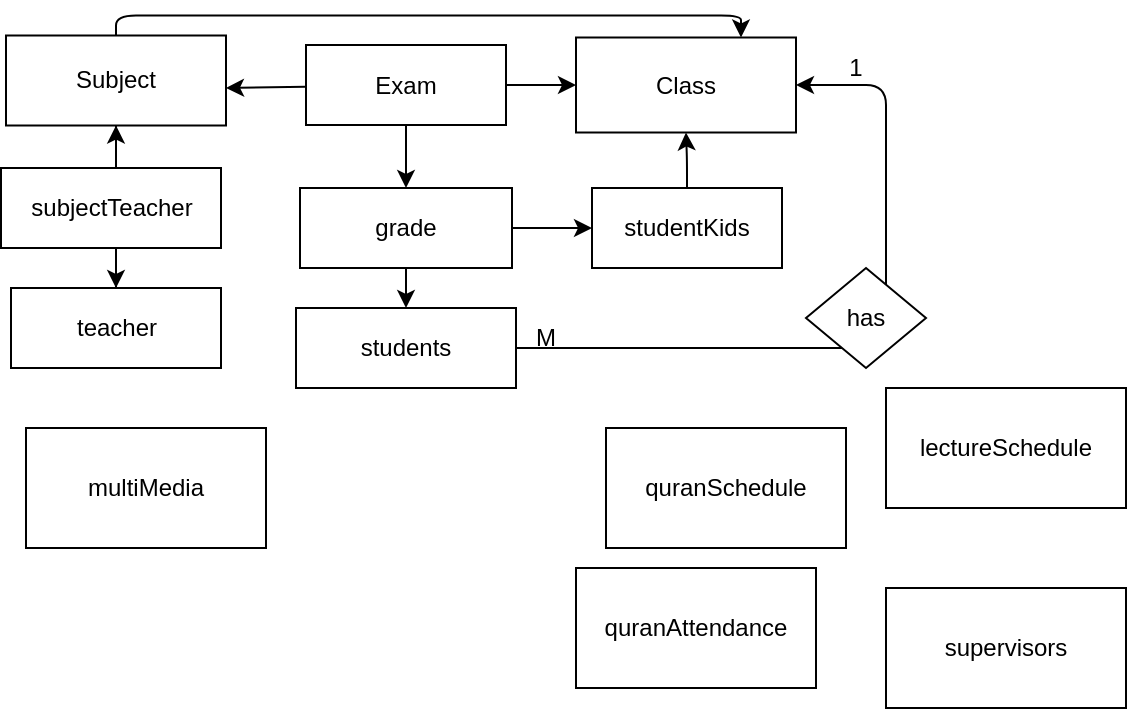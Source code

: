 <mxfile>
    <diagram id="yQd8-0yEDwXby67uSXZJ" name="Page-1">
        <mxGraphModel dx="576" dy="276" grid="1" gridSize="10" guides="1" tooltips="1" connect="1" arrows="1" fold="1" page="1" pageScale="1" pageWidth="850" pageHeight="1100" math="0" shadow="0">
            <root>
                <mxCell id="0"/>
                <mxCell id="1" parent="0"/>
                <mxCell id="27" value="" style="edgeStyle=none;html=1;" parent="1" source="4" edge="1">
                    <mxGeometry relative="1" as="geometry">
                        <mxPoint x="150" y="70" as="targetPoint"/>
                    </mxGeometry>
                </mxCell>
                <mxCell id="30" value="" style="edgeStyle=none;html=1;" parent="1" source="4" target="26" edge="1">
                    <mxGeometry relative="1" as="geometry"/>
                </mxCell>
                <mxCell id="42" value="" style="edgeStyle=none;html=1;" parent="1" source="4" target="40" edge="1">
                    <mxGeometry relative="1" as="geometry"/>
                </mxCell>
                <mxCell id="4" value="Exam" style="whiteSpace=wrap;html=1;align=center;" parent="1" vertex="1">
                    <mxGeometry x="190" y="48.5" width="100" height="40" as="geometry"/>
                </mxCell>
                <mxCell id="43" value="" style="edgeStyle=none;html=1;" parent="1" source="25" target="38" edge="1">
                    <mxGeometry relative="1" as="geometry"/>
                </mxCell>
                <mxCell id="49" style="edgeStyle=orthogonalEdgeStyle;html=1;exitX=0.5;exitY=0;exitDx=0;exitDy=0;entryX=0.75;entryY=0;entryDx=0;entryDy=0;" edge="1" parent="1" source="25" target="26">
                    <mxGeometry relative="1" as="geometry"/>
                </mxCell>
                <mxCell id="25" value="Subject" style="whiteSpace=wrap;html=1;" parent="1" vertex="1">
                    <mxGeometry x="40" y="43.75" width="110" height="45" as="geometry"/>
                </mxCell>
                <mxCell id="26" value="Class" style="whiteSpace=wrap;html=1;" parent="1" vertex="1">
                    <mxGeometry x="325" y="44.75" width="110" height="47.5" as="geometry"/>
                </mxCell>
                <mxCell id="31" value="multiMedia" style="whiteSpace=wrap;html=1;" parent="1" vertex="1">
                    <mxGeometry x="50" y="240" width="120" height="60" as="geometry"/>
                </mxCell>
                <mxCell id="32" value="quranAttendance" style="whiteSpace=wrap;html=1;" parent="1" vertex="1">
                    <mxGeometry x="325" y="310" width="120" height="60" as="geometry"/>
                </mxCell>
                <mxCell id="34" value="quranSchedule" style="whiteSpace=wrap;html=1;" parent="1" vertex="1">
                    <mxGeometry x="340" y="240" width="120" height="60" as="geometry"/>
                </mxCell>
                <mxCell id="50" value="" style="edgeStyle=orthogonalEdgeStyle;html=1;" edge="1" parent="1" source="36" target="26">
                    <mxGeometry relative="1" as="geometry"/>
                </mxCell>
                <mxCell id="36" value="studentKids" style="whiteSpace=wrap;html=1;" parent="1" vertex="1">
                    <mxGeometry x="333" y="120" width="95" height="40" as="geometry"/>
                </mxCell>
                <mxCell id="51" style="edgeStyle=orthogonalEdgeStyle;html=1;entryX=1;entryY=0.5;entryDx=0;entryDy=0;" edge="1" parent="1" source="37" target="26">
                    <mxGeometry relative="1" as="geometry">
                        <Array as="points">
                            <mxPoint x="480" y="200"/>
                            <mxPoint x="480" y="69"/>
                        </Array>
                    </mxGeometry>
                </mxCell>
                <mxCell id="37" value="students" style="whiteSpace=wrap;html=1;" parent="1" vertex="1">
                    <mxGeometry x="185" y="180" width="110" height="40" as="geometry"/>
                </mxCell>
                <mxCell id="44" value="" style="edgeStyle=none;html=1;" edge="1" parent="1" source="38" target="25">
                    <mxGeometry relative="1" as="geometry"/>
                </mxCell>
                <mxCell id="38" value="teacher" style="whiteSpace=wrap;html=1;" parent="1" vertex="1">
                    <mxGeometry x="42.5" y="170" width="105" height="40" as="geometry"/>
                </mxCell>
                <mxCell id="39" value="supervisors" style="whiteSpace=wrap;html=1;" parent="1" vertex="1">
                    <mxGeometry x="480" y="320" width="120" height="60" as="geometry"/>
                </mxCell>
                <mxCell id="46" value="" style="edgeStyle=none;html=1;" edge="1" parent="1" source="40" target="37">
                    <mxGeometry relative="1" as="geometry"/>
                </mxCell>
                <mxCell id="47" value="" style="edgeStyle=none;html=1;" edge="1" parent="1" source="40" target="36">
                    <mxGeometry relative="1" as="geometry"/>
                </mxCell>
                <mxCell id="40" value="grade" style="whiteSpace=wrap;html=1;" parent="1" vertex="1">
                    <mxGeometry x="187" y="120" width="106" height="40" as="geometry"/>
                </mxCell>
                <mxCell id="41" value="lectureSchedule" style="whiteSpace=wrap;html=1;" parent="1" vertex="1">
                    <mxGeometry x="480" y="220" width="120" height="60" as="geometry"/>
                </mxCell>
                <mxCell id="45" value="subjectTeacher" style="whiteSpace=wrap;html=1;" vertex="1" parent="1">
                    <mxGeometry x="37.5" y="110" width="110" height="40" as="geometry"/>
                </mxCell>
                <mxCell id="53" value="has" style="rhombus;whiteSpace=wrap;html=1;" vertex="1" parent="1">
                    <mxGeometry x="440" y="160" width="60" height="50" as="geometry"/>
                </mxCell>
                <mxCell id="55" value="M" style="text;strokeColor=none;align=center;fillColor=none;html=1;verticalAlign=middle;whiteSpace=wrap;rounded=0;" vertex="1" parent="1">
                    <mxGeometry x="270" y="180" width="80" height="30" as="geometry"/>
                </mxCell>
                <mxCell id="56" value="1" style="text;strokeColor=none;align=center;fillColor=none;html=1;verticalAlign=middle;whiteSpace=wrap;rounded=0;" vertex="1" parent="1">
                    <mxGeometry x="435" y="44.75" width="60" height="30" as="geometry"/>
                </mxCell>
            </root>
        </mxGraphModel>
    </diagram>
</mxfile>